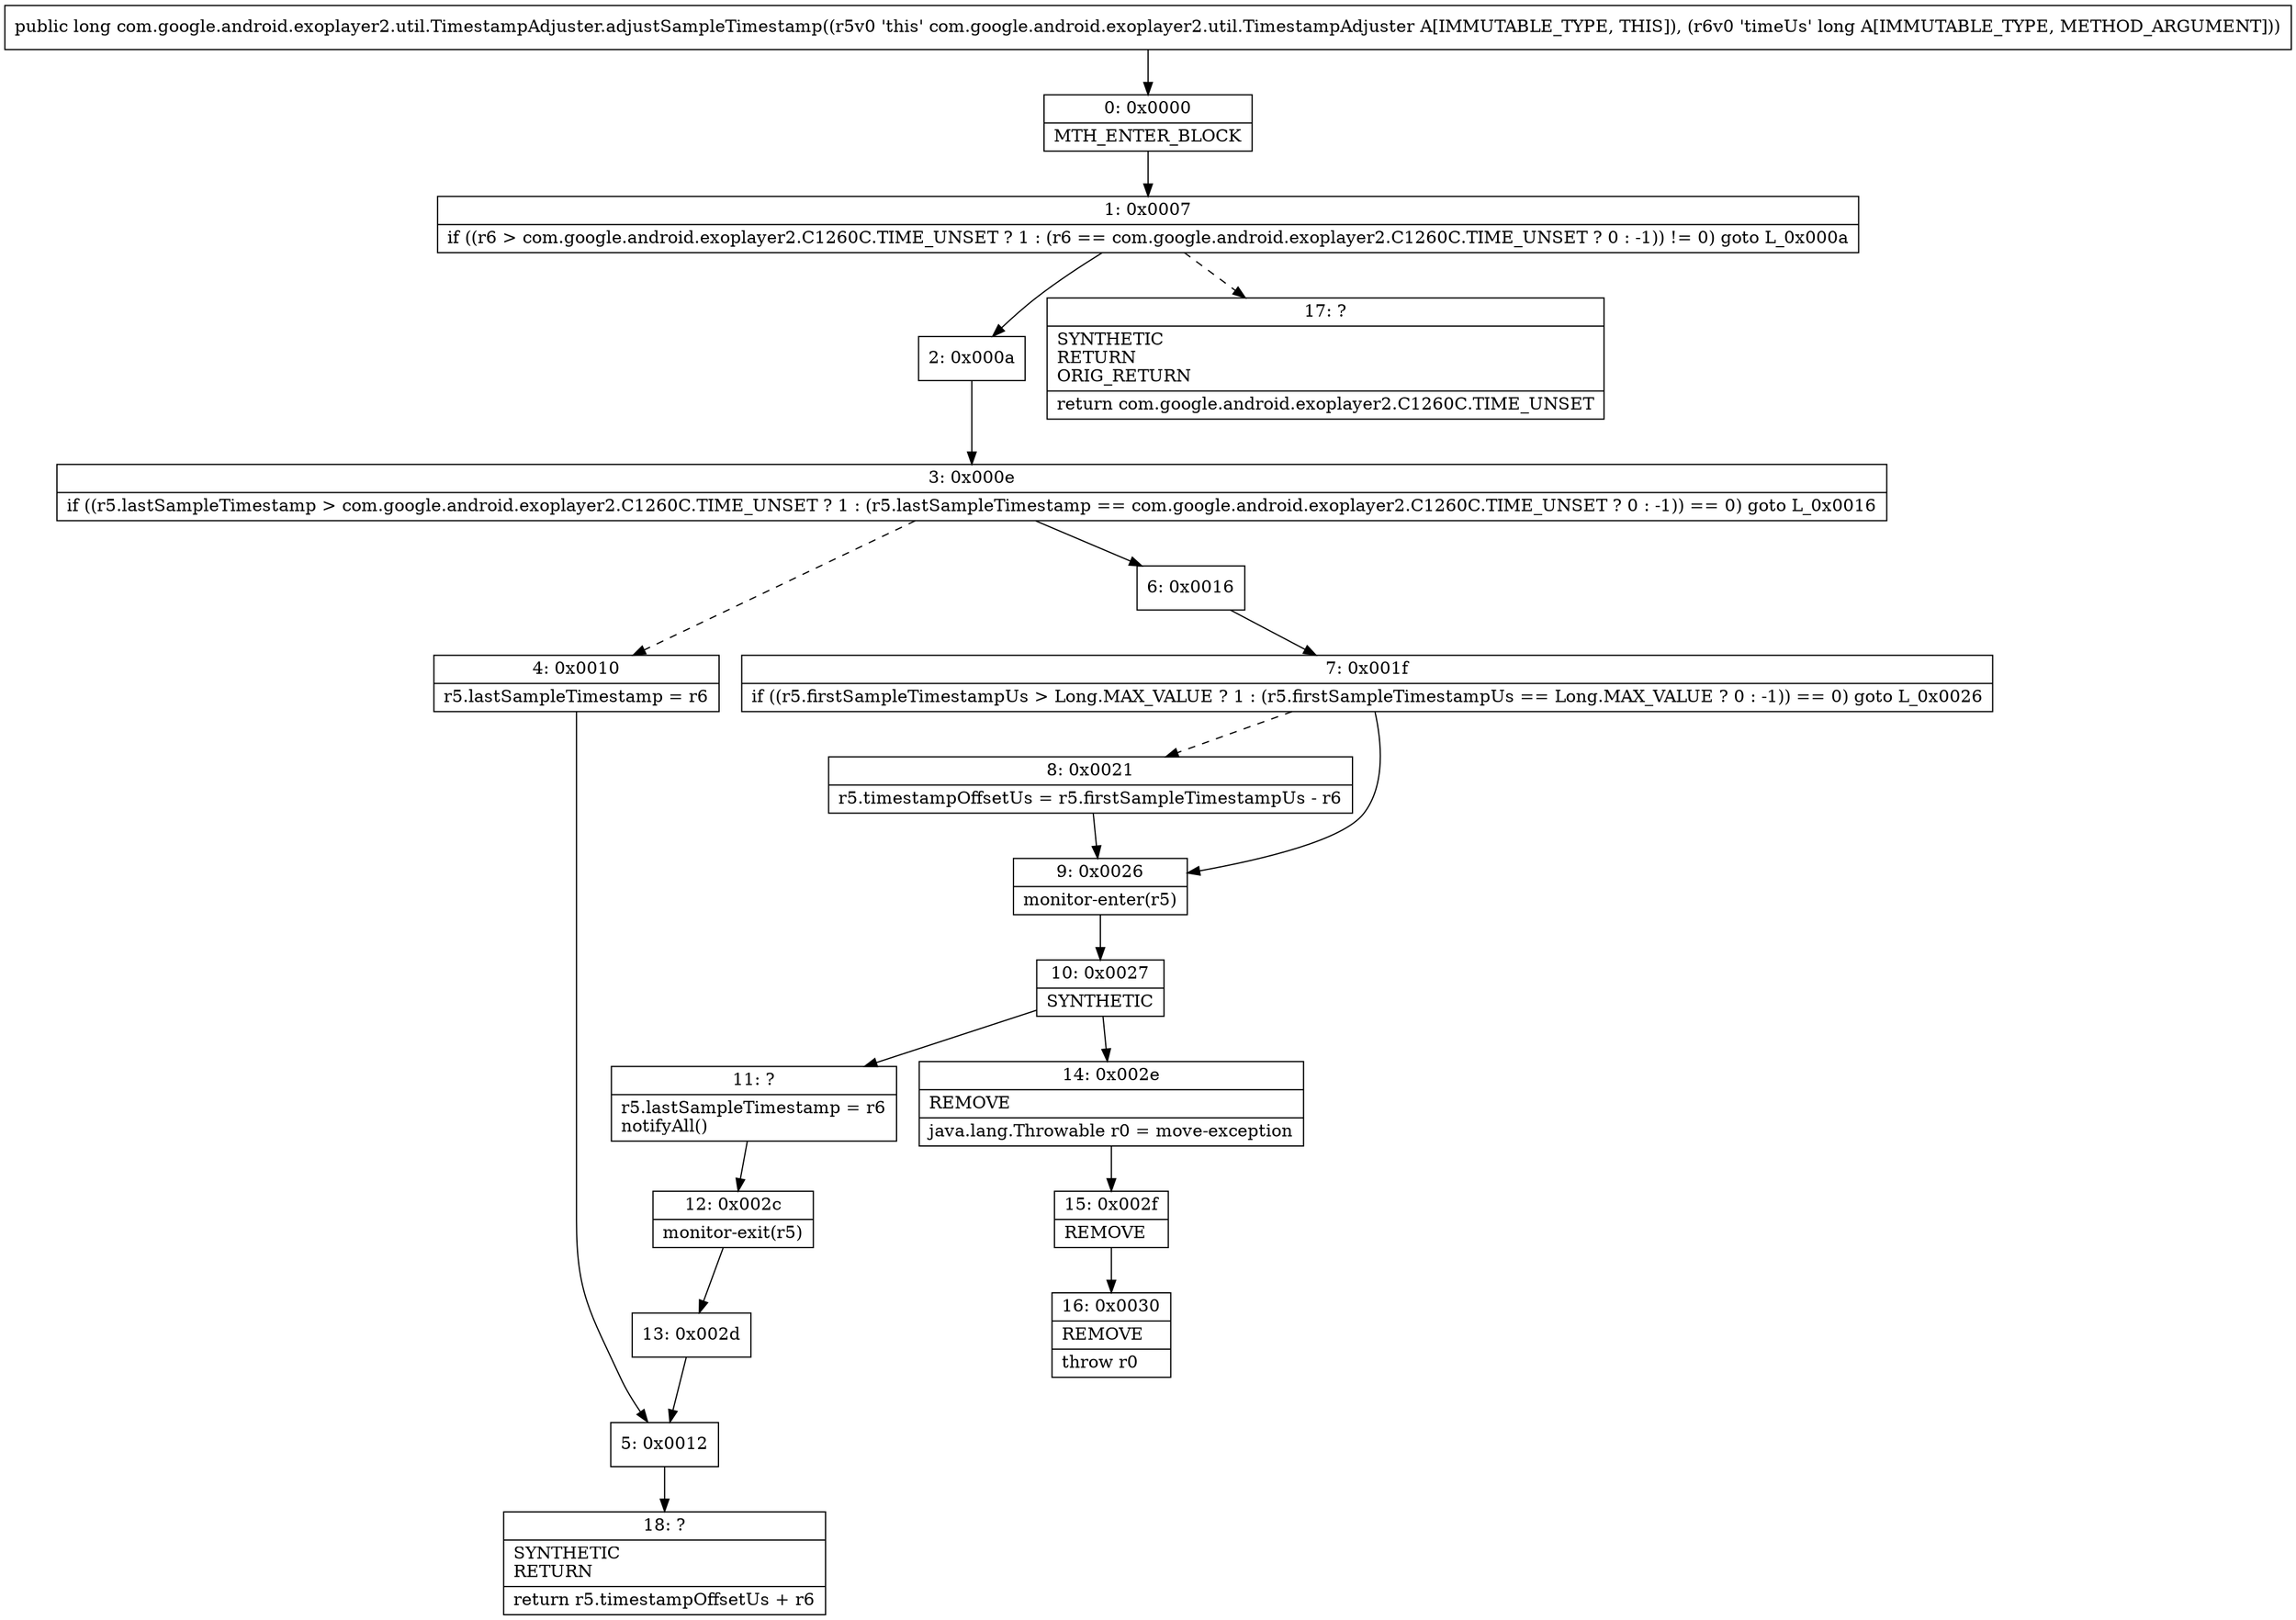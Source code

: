 digraph "CFG forcom.google.android.exoplayer2.util.TimestampAdjuster.adjustSampleTimestamp(J)J" {
Node_0 [shape=record,label="{0\:\ 0x0000|MTH_ENTER_BLOCK\l}"];
Node_1 [shape=record,label="{1\:\ 0x0007|if ((r6 \> com.google.android.exoplayer2.C1260C.TIME_UNSET ? 1 : (r6 == com.google.android.exoplayer2.C1260C.TIME_UNSET ? 0 : \-1)) != 0) goto L_0x000a\l}"];
Node_2 [shape=record,label="{2\:\ 0x000a}"];
Node_3 [shape=record,label="{3\:\ 0x000e|if ((r5.lastSampleTimestamp \> com.google.android.exoplayer2.C1260C.TIME_UNSET ? 1 : (r5.lastSampleTimestamp == com.google.android.exoplayer2.C1260C.TIME_UNSET ? 0 : \-1)) == 0) goto L_0x0016\l}"];
Node_4 [shape=record,label="{4\:\ 0x0010|r5.lastSampleTimestamp = r6\l}"];
Node_5 [shape=record,label="{5\:\ 0x0012}"];
Node_6 [shape=record,label="{6\:\ 0x0016}"];
Node_7 [shape=record,label="{7\:\ 0x001f|if ((r5.firstSampleTimestampUs \> Long.MAX_VALUE ? 1 : (r5.firstSampleTimestampUs == Long.MAX_VALUE ? 0 : \-1)) == 0) goto L_0x0026\l}"];
Node_8 [shape=record,label="{8\:\ 0x0021|r5.timestampOffsetUs = r5.firstSampleTimestampUs \- r6\l}"];
Node_9 [shape=record,label="{9\:\ 0x0026|monitor\-enter(r5)\l}"];
Node_10 [shape=record,label="{10\:\ 0x0027|SYNTHETIC\l}"];
Node_11 [shape=record,label="{11\:\ ?|r5.lastSampleTimestamp = r6\lnotifyAll()\l}"];
Node_12 [shape=record,label="{12\:\ 0x002c|monitor\-exit(r5)\l}"];
Node_13 [shape=record,label="{13\:\ 0x002d}"];
Node_14 [shape=record,label="{14\:\ 0x002e|REMOVE\l|java.lang.Throwable r0 = move\-exception\l}"];
Node_15 [shape=record,label="{15\:\ 0x002f|REMOVE\l}"];
Node_16 [shape=record,label="{16\:\ 0x0030|REMOVE\l|throw r0\l}"];
Node_17 [shape=record,label="{17\:\ ?|SYNTHETIC\lRETURN\lORIG_RETURN\l|return com.google.android.exoplayer2.C1260C.TIME_UNSET\l}"];
Node_18 [shape=record,label="{18\:\ ?|SYNTHETIC\lRETURN\l|return r5.timestampOffsetUs + r6\l}"];
MethodNode[shape=record,label="{public long com.google.android.exoplayer2.util.TimestampAdjuster.adjustSampleTimestamp((r5v0 'this' com.google.android.exoplayer2.util.TimestampAdjuster A[IMMUTABLE_TYPE, THIS]), (r6v0 'timeUs' long A[IMMUTABLE_TYPE, METHOD_ARGUMENT])) }"];
MethodNode -> Node_0;
Node_0 -> Node_1;
Node_1 -> Node_2;
Node_1 -> Node_17[style=dashed];
Node_2 -> Node_3;
Node_3 -> Node_4[style=dashed];
Node_3 -> Node_6;
Node_4 -> Node_5;
Node_5 -> Node_18;
Node_6 -> Node_7;
Node_7 -> Node_8[style=dashed];
Node_7 -> Node_9;
Node_8 -> Node_9;
Node_9 -> Node_10;
Node_10 -> Node_11;
Node_10 -> Node_14;
Node_11 -> Node_12;
Node_12 -> Node_13;
Node_13 -> Node_5;
Node_14 -> Node_15;
Node_15 -> Node_16;
}

